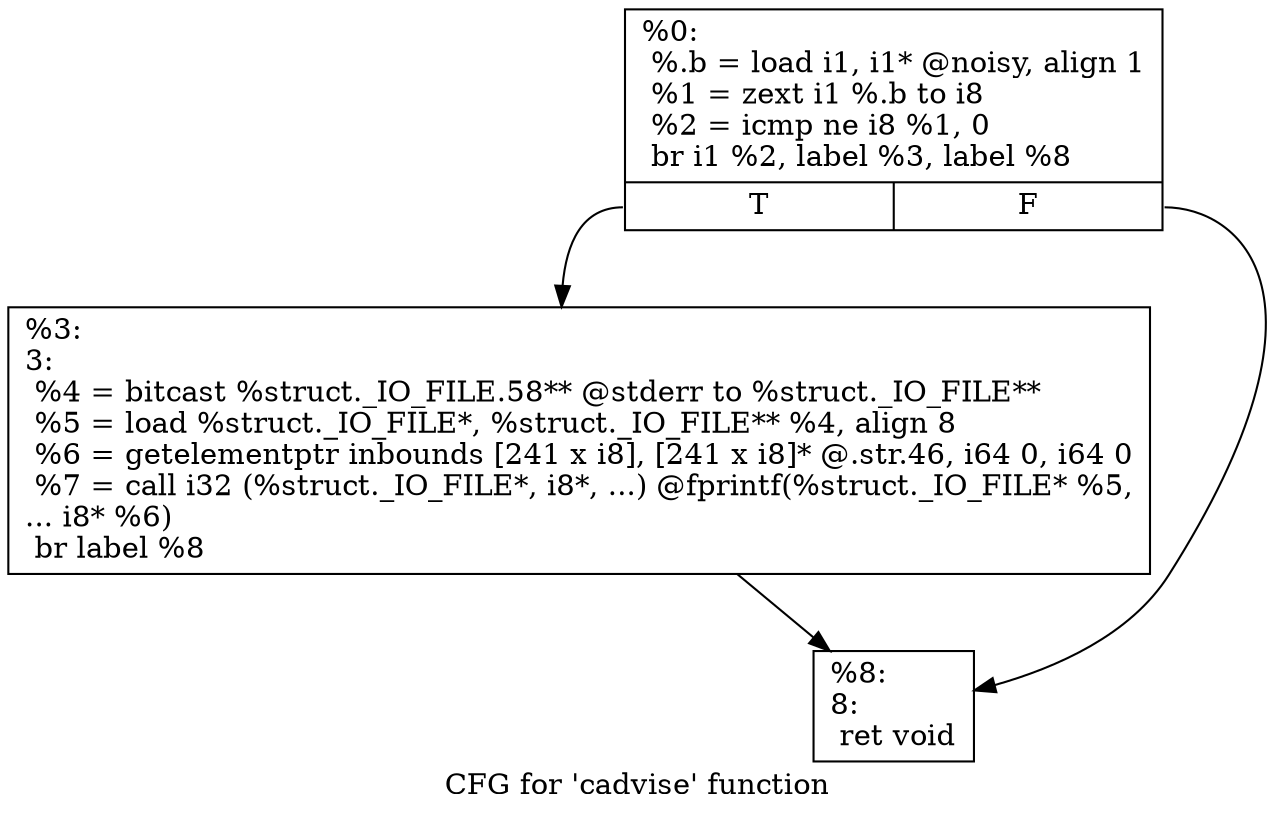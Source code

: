 digraph "CFG for 'cadvise' function" {
	label="CFG for 'cadvise' function";

	Node0x1c7e6f0 [shape=record,label="{%0:\l  %.b = load i1, i1* @noisy, align 1\l  %1 = zext i1 %.b to i8\l  %2 = icmp ne i8 %1, 0\l  br i1 %2, label %3, label %8\l|{<s0>T|<s1>F}}"];
	Node0x1c7e6f0:s0 -> Node0x1c7ef70;
	Node0x1c7e6f0:s1 -> Node0x1c7efc0;
	Node0x1c7ef70 [shape=record,label="{%3:\l3:                                                \l  %4 = bitcast %struct._IO_FILE.58** @stderr to %struct._IO_FILE**\l  %5 = load %struct._IO_FILE*, %struct._IO_FILE** %4, align 8\l  %6 = getelementptr inbounds [241 x i8], [241 x i8]* @.str.46, i64 0, i64 0\l  %7 = call i32 (%struct._IO_FILE*, i8*, ...) @fprintf(%struct._IO_FILE* %5,\l... i8* %6)\l  br label %8\l}"];
	Node0x1c7ef70 -> Node0x1c7efc0;
	Node0x1c7efc0 [shape=record,label="{%8:\l8:                                                \l  ret void\l}"];
}

